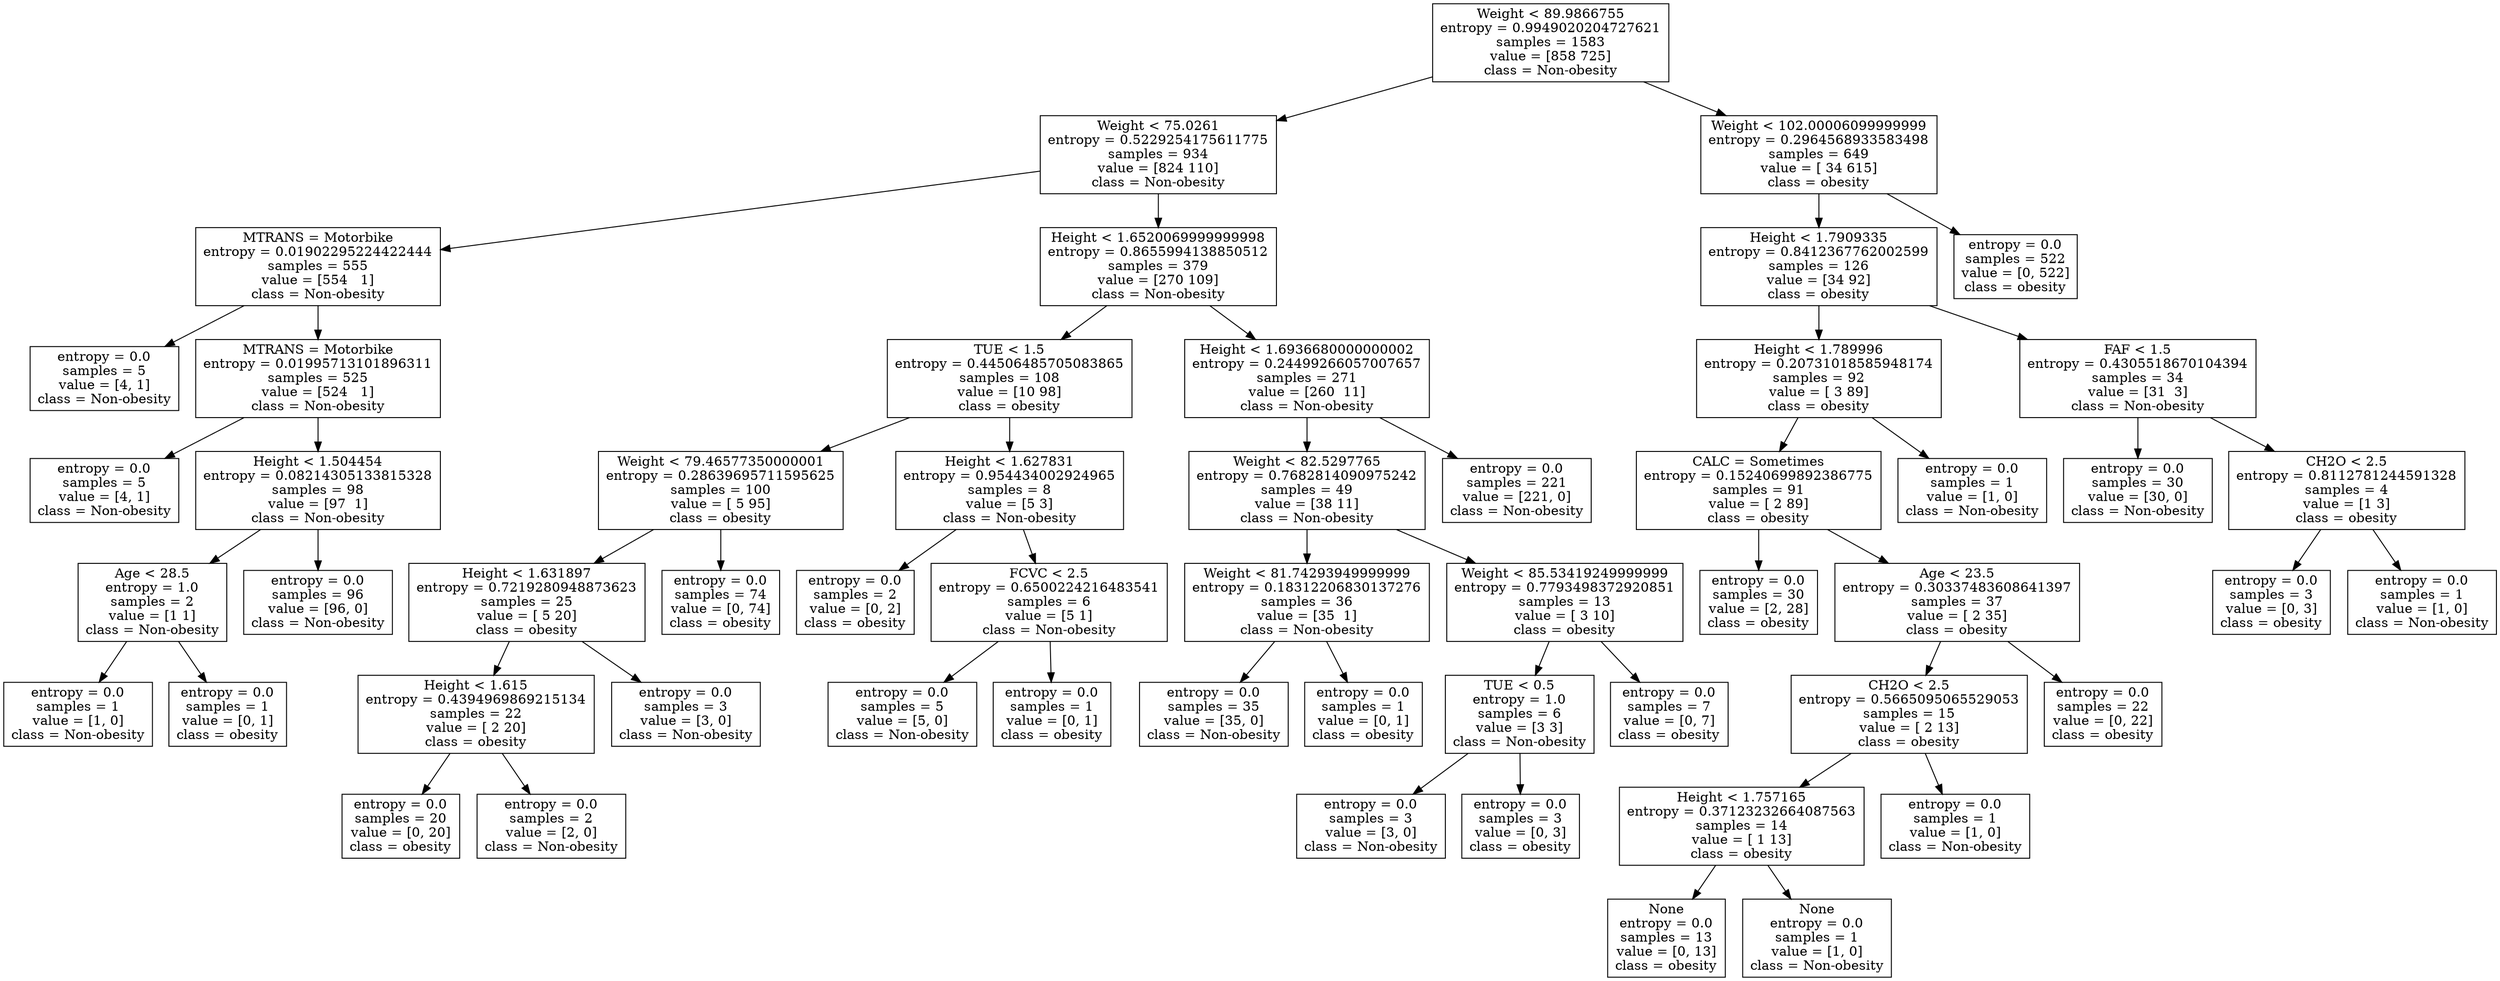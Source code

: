 digraph Tree {
node [shape=box] ;0[label="Weight < 89.9866755\nentropy = 0.9949020204727621\nsamples = 1583\nvalue = [858 725]\nclass = Non-obesity"] ;
1[label="Weight < 75.0261\nentropy = 0.5229254175611775\nsamples = 934\nvalue = [824 110]\nclass = Non-obesity"] ;
0 -> 1 ;

2[label="MTRANS = Motorbike\nentropy = 0.01902295224422444\nsamples = 555\nvalue = [554   1]\nclass = Non-obesity"] ;
1 -> 2 ;

3[label="entropy = 0.0\nsamples = 5\nvalue = [4, 1]\nclass = Non-obesity"] ;
2 -> 3 ;

4[label="MTRANS = Motorbike\nentropy = 0.01995713101896311\nsamples = 525\nvalue = [524   1]\nclass = Non-obesity"] ;
2 -> 4 ;

5[label="entropy = 0.0\nsamples = 5\nvalue = [4, 1]\nclass = Non-obesity"] ;
4 -> 5 ;

6[label="Height < 1.504454\nentropy = 0.08214305133815328\nsamples = 98\nvalue = [97  1]\nclass = Non-obesity"] ;
4 -> 6 ;

7[label="Age < 28.5\nentropy = 1.0\nsamples = 2\nvalue = [1 1]\nclass = Non-obesity"] ;
6 -> 7 ;

8[label="entropy = 0.0\nsamples = 1\nvalue = [1, 0]\nclass = Non-obesity"] ;
7 -> 8 ;

9[label="entropy = 0.0\nsamples = 1\nvalue = [0, 1]\nclass = obesity"] ;
7 -> 9 ;

10[label="entropy = 0.0\nsamples = 96\nvalue = [96, 0]\nclass = Non-obesity"] ;
6 -> 10 ;

11[label="Height < 1.6520069999999998\nentropy = 0.8655994138850512\nsamples = 379\nvalue = [270 109]\nclass = Non-obesity"] ;
1 -> 11 ;

12[label="TUE < 1.5\nentropy = 0.44506485705083865\nsamples = 108\nvalue = [10 98]\nclass = obesity"] ;
11 -> 12 ;

13[label="Weight < 79.46577350000001\nentropy = 0.28639695711595625\nsamples = 100\nvalue = [ 5 95]\nclass = obesity"] ;
12 -> 13 ;

14[label="Height < 1.631897\nentropy = 0.7219280948873623\nsamples = 25\nvalue = [ 5 20]\nclass = obesity"] ;
13 -> 14 ;

15[label="Height < 1.615\nentropy = 0.4394969869215134\nsamples = 22\nvalue = [ 2 20]\nclass = obesity"] ;
14 -> 15 ;

16[label="entropy = 0.0\nsamples = 20\nvalue = [0, 20]\nclass = obesity"] ;
15 -> 16 ;

17[label="entropy = 0.0\nsamples = 2\nvalue = [2, 0]\nclass = Non-obesity"] ;
15 -> 17 ;

18[label="entropy = 0.0\nsamples = 3\nvalue = [3, 0]\nclass = Non-obesity"] ;
14 -> 18 ;

19[label="entropy = 0.0\nsamples = 74\nvalue = [0, 74]\nclass = obesity"] ;
13 -> 19 ;

20[label="Height < 1.627831\nentropy = 0.954434002924965\nsamples = 8\nvalue = [5 3]\nclass = Non-obesity"] ;
12 -> 20 ;

21[label="entropy = 0.0\nsamples = 2\nvalue = [0, 2]\nclass = obesity"] ;
20 -> 21 ;

22[label="FCVC < 2.5\nentropy = 0.6500224216483541\nsamples = 6\nvalue = [5 1]\nclass = Non-obesity"] ;
20 -> 22 ;

23[label="entropy = 0.0\nsamples = 5\nvalue = [5, 0]\nclass = Non-obesity"] ;
22 -> 23 ;

24[label="entropy = 0.0\nsamples = 1\nvalue = [0, 1]\nclass = obesity"] ;
22 -> 24 ;

25[label="Height < 1.6936680000000002\nentropy = 0.24499266057007657\nsamples = 271\nvalue = [260  11]\nclass = Non-obesity"] ;
11 -> 25 ;

26[label="Weight < 82.5297765\nentropy = 0.7682814090975242\nsamples = 49\nvalue = [38 11]\nclass = Non-obesity"] ;
25 -> 26 ;

27[label="Weight < 81.74293949999999\nentropy = 0.18312206830137276\nsamples = 36\nvalue = [35  1]\nclass = Non-obesity"] ;
26 -> 27 ;

28[label="entropy = 0.0\nsamples = 35\nvalue = [35, 0]\nclass = Non-obesity"] ;
27 -> 28 ;

29[label="entropy = 0.0\nsamples = 1\nvalue = [0, 1]\nclass = obesity"] ;
27 -> 29 ;

30[label="Weight < 85.53419249999999\nentropy = 0.7793498372920851\nsamples = 13\nvalue = [ 3 10]\nclass = obesity"] ;
26 -> 30 ;

31[label="TUE < 0.5\nentropy = 1.0\nsamples = 6\nvalue = [3 3]\nclass = Non-obesity"] ;
30 -> 31 ;

32[label="entropy = 0.0\nsamples = 3\nvalue = [3, 0]\nclass = Non-obesity"] ;
31 -> 32 ;

33[label="entropy = 0.0\nsamples = 3\nvalue = [0, 3]\nclass = obesity"] ;
31 -> 33 ;

34[label="entropy = 0.0\nsamples = 7\nvalue = [0, 7]\nclass = obesity"] ;
30 -> 34 ;

35[label="entropy = 0.0\nsamples = 221\nvalue = [221, 0]\nclass = Non-obesity"] ;
25 -> 35 ;

36[label="Weight < 102.00006099999999\nentropy = 0.2964568933583498\nsamples = 649\nvalue = [ 34 615]\nclass = obesity"] ;
0 -> 36 ;

37[label="Height < 1.7909335\nentropy = 0.8412367762002599\nsamples = 126\nvalue = [34 92]\nclass = obesity"] ;
36 -> 37 ;

38[label="Height < 1.789996\nentropy = 0.20731018585948174\nsamples = 92\nvalue = [ 3 89]\nclass = obesity"] ;
37 -> 38 ;

39[label="CALC = Sometimes\nentropy = 0.15240699892386775\nsamples = 91\nvalue = [ 2 89]\nclass = obesity"] ;
38 -> 39 ;

40[label="entropy = 0.0\nsamples = 30\nvalue = [2, 28]\nclass = obesity"] ;
39 -> 40 ;

41[label="Age < 23.5\nentropy = 0.30337483608641397\nsamples = 37\nvalue = [ 2 35]\nclass = obesity"] ;
39 -> 41 ;

42[label="CH2O < 2.5\nentropy = 0.5665095065529053\nsamples = 15\nvalue = [ 2 13]\nclass = obesity"] ;
41 -> 42 ;

43[label="Height < 1.757165\nentropy = 0.37123232664087563\nsamples = 14\nvalue = [ 1 13]\nclass = obesity"] ;
42 -> 43 ;

44[label="None\nentropy = 0.0\nsamples = 13\nvalue = [0, 13]\nclass = obesity"] ;
43 -> 44 ;

45[label="None\nentropy = 0.0\nsamples = 1\nvalue = [1, 0]\nclass = Non-obesity"] ;
43 -> 45 ;

46[label="entropy = 0.0\nsamples = 1\nvalue = [1, 0]\nclass = Non-obesity"] ;
42 -> 46 ;

47[label="entropy = 0.0\nsamples = 22\nvalue = [0, 22]\nclass = obesity"] ;
41 -> 47 ;

48[label="entropy = 0.0\nsamples = 1\nvalue = [1, 0]\nclass = Non-obesity"] ;
38 -> 48 ;

49[label="FAF < 1.5\nentropy = 0.4305518670104394\nsamples = 34\nvalue = [31  3]\nclass = Non-obesity"] ;
37 -> 49 ;

50[label="entropy = 0.0\nsamples = 30\nvalue = [30, 0]\nclass = Non-obesity"] ;
49 -> 50 ;

51[label="CH2O < 2.5\nentropy = 0.8112781244591328\nsamples = 4\nvalue = [1 3]\nclass = obesity"] ;
49 -> 51 ;

52[label="entropy = 0.0\nsamples = 3\nvalue = [0, 3]\nclass = obesity"] ;
51 -> 52 ;

53[label="entropy = 0.0\nsamples = 1\nvalue = [1, 0]\nclass = Non-obesity"] ;
51 -> 53 ;

54[label="entropy = 0.0\nsamples = 522\nvalue = [0, 522]\nclass = obesity"] ;
36 -> 54 ;

}

